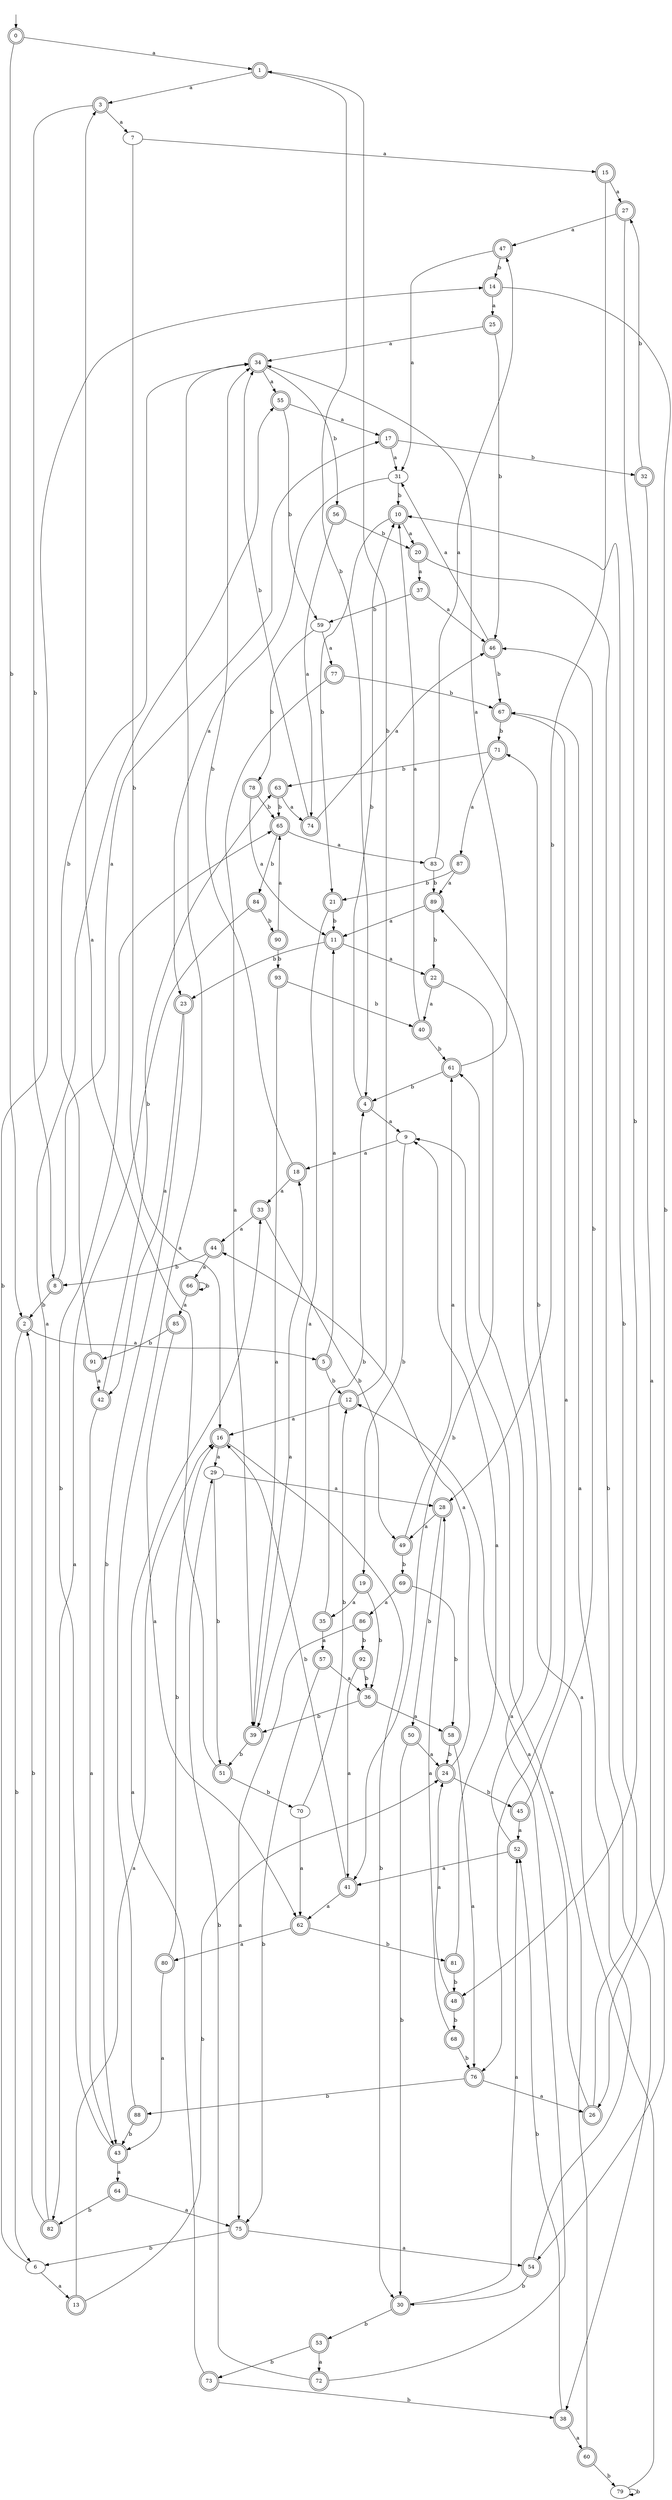 digraph RandomDFA {
  __start0 [label="", shape=none];
  __start0 -> 0 [label=""];
  0 [shape=circle] [shape=doublecircle]
  0 -> 1 [label="a"]
  0 -> 2 [label="b"]
  1 [shape=doublecircle]
  1 -> 3 [label="a"]
  1 -> 4 [label="b"]
  2 [shape=doublecircle]
  2 -> 5 [label="a"]
  2 -> 6 [label="b"]
  3 [shape=doublecircle]
  3 -> 7 [label="a"]
  3 -> 8 [label="b"]
  4 [shape=doublecircle]
  4 -> 9 [label="a"]
  4 -> 10 [label="b"]
  5 [shape=doublecircle]
  5 -> 11 [label="a"]
  5 -> 12 [label="b"]
  6
  6 -> 13 [label="a"]
  6 -> 14 [label="b"]
  7
  7 -> 15 [label="a"]
  7 -> 16 [label="b"]
  8 [shape=doublecircle]
  8 -> 17 [label="a"]
  8 -> 2 [label="b"]
  9
  9 -> 18 [label="a"]
  9 -> 19 [label="b"]
  10 [shape=doublecircle]
  10 -> 20 [label="a"]
  10 -> 21 [label="b"]
  11 [shape=doublecircle]
  11 -> 22 [label="a"]
  11 -> 23 [label="b"]
  12 [shape=doublecircle]
  12 -> 16 [label="a"]
  12 -> 1 [label="b"]
  13 [shape=doublecircle]
  13 -> 16 [label="a"]
  13 -> 24 [label="b"]
  14 [shape=doublecircle]
  14 -> 25 [label="a"]
  14 -> 26 [label="b"]
  15 [shape=doublecircle]
  15 -> 27 [label="a"]
  15 -> 28 [label="b"]
  16 [shape=doublecircle]
  16 -> 29 [label="a"]
  16 -> 30 [label="b"]
  17 [shape=doublecircle]
  17 -> 31 [label="a"]
  17 -> 32 [label="b"]
  18 [shape=doublecircle]
  18 -> 33 [label="a"]
  18 -> 34 [label="b"]
  19 [shape=doublecircle]
  19 -> 35 [label="a"]
  19 -> 36 [label="b"]
  20 [shape=doublecircle]
  20 -> 37 [label="a"]
  20 -> 38 [label="b"]
  21 [shape=doublecircle]
  21 -> 39 [label="a"]
  21 -> 11 [label="b"]
  22 [shape=doublecircle]
  22 -> 40 [label="a"]
  22 -> 41 [label="b"]
  23 [shape=doublecircle]
  23 -> 42 [label="a"]
  23 -> 43 [label="b"]
  24 [shape=doublecircle]
  24 -> 44 [label="a"]
  24 -> 45 [label="b"]
  25 [shape=doublecircle]
  25 -> 34 [label="a"]
  25 -> 46 [label="b"]
  26 [shape=doublecircle]
  26 -> 12 [label="a"]
  26 -> 10 [label="b"]
  27 [shape=doublecircle]
  27 -> 47 [label="a"]
  27 -> 48 [label="b"]
  28 [shape=doublecircle]
  28 -> 49 [label="a"]
  28 -> 50 [label="b"]
  29
  29 -> 28 [label="a"]
  29 -> 51 [label="b"]
  30 [shape=doublecircle]
  30 -> 52 [label="a"]
  30 -> 53 [label="b"]
  31
  31 -> 23 [label="a"]
  31 -> 10 [label="b"]
  32 [shape=doublecircle]
  32 -> 54 [label="a"]
  32 -> 27 [label="b"]
  33 [shape=doublecircle]
  33 -> 44 [label="a"]
  33 -> 49 [label="b"]
  34 [shape=doublecircle]
  34 -> 55 [label="a"]
  34 -> 56 [label="b"]
  35 [shape=doublecircle]
  35 -> 57 [label="a"]
  35 -> 4 [label="b"]
  36 [shape=doublecircle]
  36 -> 58 [label="a"]
  36 -> 39 [label="b"]
  37 [shape=doublecircle]
  37 -> 46 [label="a"]
  37 -> 59 [label="b"]
  38 [shape=doublecircle]
  38 -> 60 [label="a"]
  38 -> 52 [label="b"]
  39 [shape=doublecircle]
  39 -> 18 [label="a"]
  39 -> 51 [label="b"]
  40 [shape=doublecircle]
  40 -> 10 [label="a"]
  40 -> 61 [label="b"]
  41 [shape=doublecircle]
  41 -> 62 [label="a"]
  41 -> 16 [label="b"]
  42 [shape=doublecircle]
  42 -> 43 [label="a"]
  42 -> 63 [label="b"]
  43 [shape=doublecircle]
  43 -> 64 [label="a"]
  43 -> 65 [label="b"]
  44 [shape=doublecircle]
  44 -> 66 [label="a"]
  44 -> 8 [label="b"]
  45 [shape=doublecircle]
  45 -> 52 [label="a"]
  45 -> 46 [label="b"]
  46 [shape=doublecircle]
  46 -> 31 [label="a"]
  46 -> 67 [label="b"]
  47 [shape=doublecircle]
  47 -> 31 [label="a"]
  47 -> 14 [label="b"]
  48 [shape=doublecircle]
  48 -> 24 [label="a"]
  48 -> 68 [label="b"]
  49 [shape=doublecircle]
  49 -> 61 [label="a"]
  49 -> 69 [label="b"]
  50 [shape=doublecircle]
  50 -> 24 [label="a"]
  50 -> 30 [label="b"]
  51 [shape=doublecircle]
  51 -> 3 [label="a"]
  51 -> 70 [label="b"]
  52 [shape=doublecircle]
  52 -> 41 [label="a"]
  52 -> 71 [label="b"]
  53 [shape=doublecircle]
  53 -> 72 [label="a"]
  53 -> 73 [label="b"]
  54 [shape=doublecircle]
  54 -> 67 [label="a"]
  54 -> 30 [label="b"]
  55 [shape=doublecircle]
  55 -> 17 [label="a"]
  55 -> 59 [label="b"]
  56 [shape=doublecircle]
  56 -> 74 [label="a"]
  56 -> 20 [label="b"]
  57 [shape=doublecircle]
  57 -> 36 [label="a"]
  57 -> 75 [label="b"]
  58 [shape=doublecircle]
  58 -> 76 [label="a"]
  58 -> 24 [label="b"]
  59
  59 -> 77 [label="a"]
  59 -> 78 [label="b"]
  60 [shape=doublecircle]
  60 -> 9 [label="a"]
  60 -> 79 [label="b"]
  61 [shape=doublecircle]
  61 -> 34 [label="a"]
  61 -> 4 [label="b"]
  62 [shape=doublecircle]
  62 -> 80 [label="a"]
  62 -> 81 [label="b"]
  63 [shape=doublecircle]
  63 -> 74 [label="a"]
  63 -> 65 [label="b"]
  64 [shape=doublecircle]
  64 -> 75 [label="a"]
  64 -> 82 [label="b"]
  65 [shape=doublecircle]
  65 -> 83 [label="a"]
  65 -> 84 [label="b"]
  66 [shape=doublecircle]
  66 -> 85 [label="a"]
  66 -> 66 [label="b"]
  67 [shape=doublecircle]
  67 -> 76 [label="a"]
  67 -> 71 [label="b"]
  68 [shape=doublecircle]
  68 -> 28 [label="a"]
  68 -> 76 [label="b"]
  69 [shape=doublecircle]
  69 -> 86 [label="a"]
  69 -> 58 [label="b"]
  70
  70 -> 62 [label="a"]
  70 -> 12 [label="b"]
  71 [shape=doublecircle]
  71 -> 87 [label="a"]
  71 -> 63 [label="b"]
  72 [shape=doublecircle]
  72 -> 61 [label="a"]
  72 -> 29 [label="b"]
  73 [shape=doublecircle]
  73 -> 33 [label="a"]
  73 -> 38 [label="b"]
  74 [shape=doublecircle]
  74 -> 46 [label="a"]
  74 -> 34 [label="b"]
  75 [shape=doublecircle]
  75 -> 54 [label="a"]
  75 -> 6 [label="b"]
  76 [shape=doublecircle]
  76 -> 26 [label="a"]
  76 -> 88 [label="b"]
  77 [shape=doublecircle]
  77 -> 39 [label="a"]
  77 -> 67 [label="b"]
  78 [shape=doublecircle]
  78 -> 11 [label="a"]
  78 -> 65 [label="b"]
  79
  79 -> 89 [label="a"]
  79 -> 79 [label="b"]
  80 [shape=doublecircle]
  80 -> 43 [label="a"]
  80 -> 16 [label="b"]
  81 [shape=doublecircle]
  81 -> 9 [label="a"]
  81 -> 48 [label="b"]
  82 [shape=doublecircle]
  82 -> 55 [label="a"]
  82 -> 2 [label="b"]
  83
  83 -> 47 [label="a"]
  83 -> 89 [label="b"]
  84 [shape=doublecircle]
  84 -> 82 [label="a"]
  84 -> 90 [label="b"]
  85 [shape=doublecircle]
  85 -> 62 [label="a"]
  85 -> 91 [label="b"]
  86 [shape=doublecircle]
  86 -> 75 [label="a"]
  86 -> 92 [label="b"]
  87 [shape=doublecircle]
  87 -> 89 [label="a"]
  87 -> 21 [label="b"]
  88 [shape=doublecircle]
  88 -> 34 [label="a"]
  88 -> 43 [label="b"]
  89 [shape=doublecircle]
  89 -> 11 [label="a"]
  89 -> 22 [label="b"]
  90 [shape=doublecircle]
  90 -> 65 [label="a"]
  90 -> 93 [label="b"]
  91 [shape=doublecircle]
  91 -> 42 [label="a"]
  91 -> 34 [label="b"]
  92 [shape=doublecircle]
  92 -> 41 [label="a"]
  92 -> 36 [label="b"]
  93 [shape=doublecircle]
  93 -> 39 [label="a"]
  93 -> 40 [label="b"]
}
